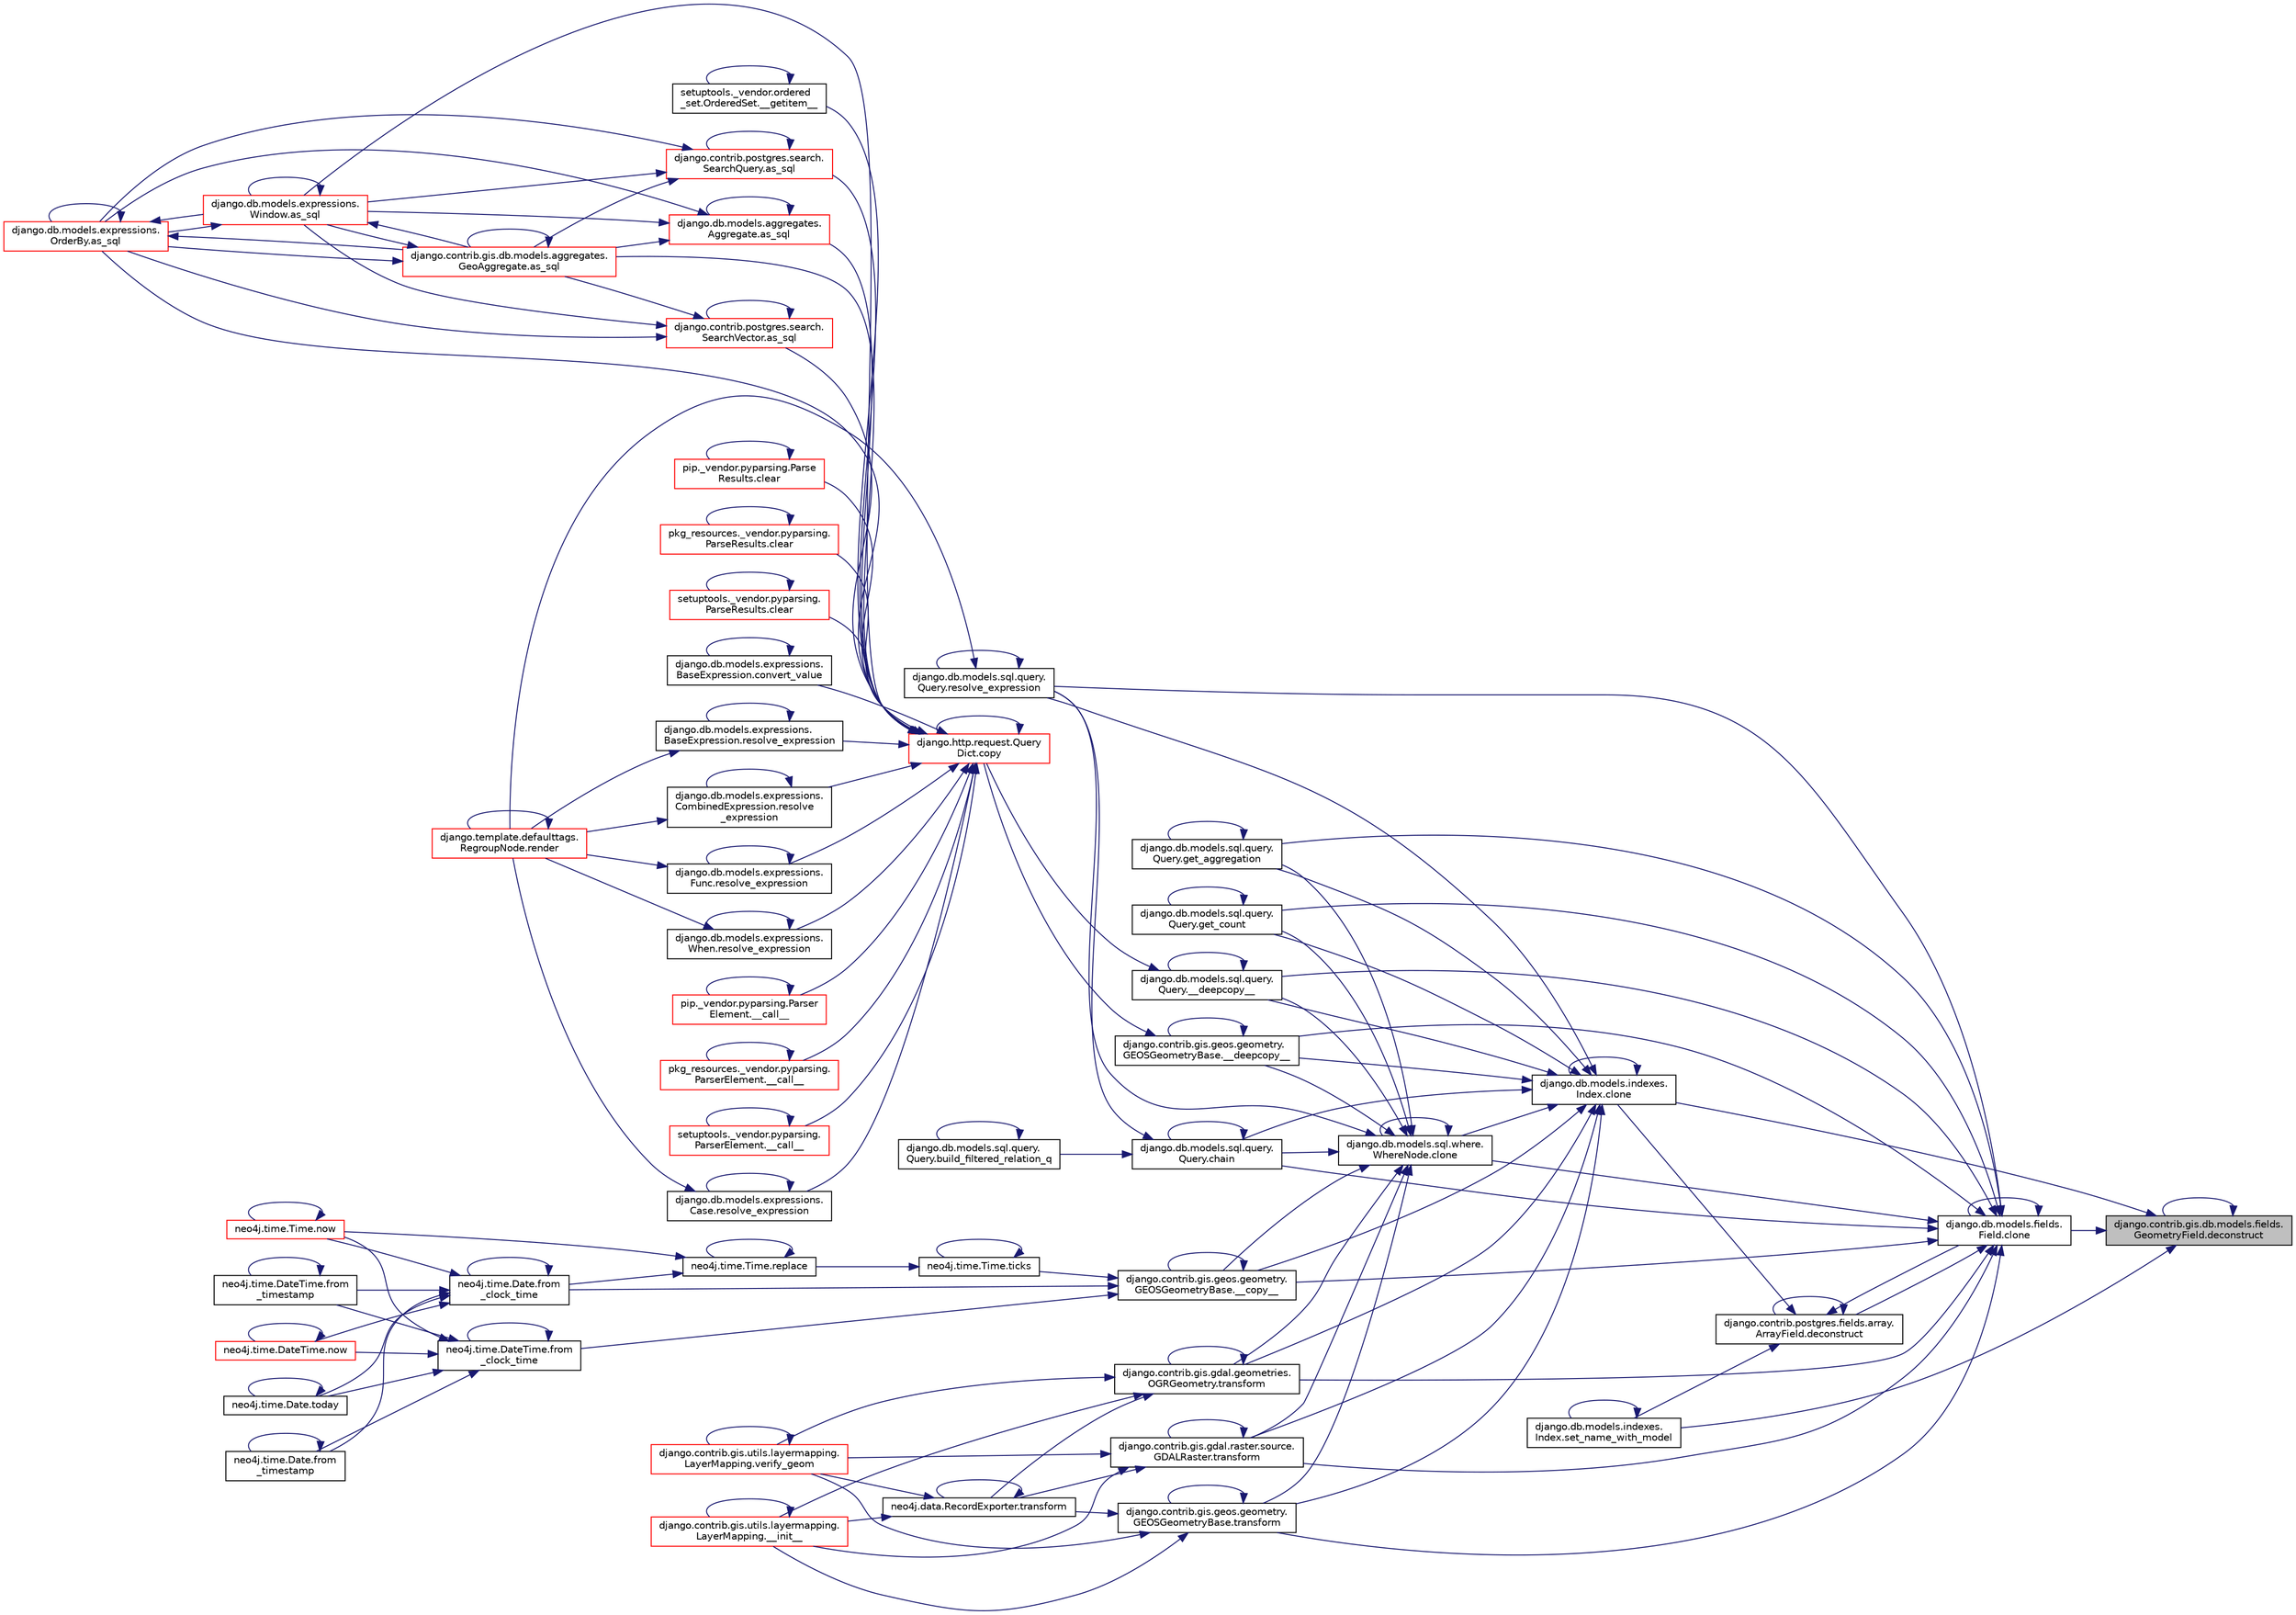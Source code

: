 digraph "django.contrib.gis.db.models.fields.GeometryField.deconstruct"
{
 // LATEX_PDF_SIZE
  edge [fontname="Helvetica",fontsize="10",labelfontname="Helvetica",labelfontsize="10"];
  node [fontname="Helvetica",fontsize="10",shape=record];
  rankdir="RL";
  Node1 [label="django.contrib.gis.db.models.fields.\lGeometryField.deconstruct",height=0.2,width=0.4,color="black", fillcolor="grey75", style="filled", fontcolor="black",tooltip=" "];
  Node1 -> Node2 [dir="back",color="midnightblue",fontsize="10",style="solid",fontname="Helvetica"];
  Node2 [label="django.db.models.fields.\lField.clone",height=0.2,width=0.4,color="black", fillcolor="white", style="filled",URL="$db/d75/classdjango_1_1db_1_1models_1_1fields_1_1_field.html#ae8df23501cdf746b169871b4c3b8fd68",tooltip=" "];
  Node2 -> Node3 [dir="back",color="midnightblue",fontsize="10",style="solid",fontname="Helvetica"];
  Node3 [label="django.contrib.gis.geos.geometry.\lGEOSGeometryBase.__copy__",height=0.2,width=0.4,color="black", fillcolor="white", style="filled",URL="$d0/d97/classdjango_1_1contrib_1_1gis_1_1geos_1_1geometry_1_1_g_e_o_s_geometry_base.html#ad0b8f9f034cdd53b3646bc83bebfee9d",tooltip=" "];
  Node3 -> Node3 [dir="back",color="midnightblue",fontsize="10",style="solid",fontname="Helvetica"];
  Node3 -> Node4 [dir="back",color="midnightblue",fontsize="10",style="solid",fontname="Helvetica"];
  Node4 [label="neo4j.time.Date.from\l_clock_time",height=0.2,width=0.4,color="black", fillcolor="white", style="filled",URL="$d1/d6f/classneo4j_1_1time_1_1_date.html#a6e815a48a02a3f3d230e95d923cfb43b",tooltip=" "];
  Node4 -> Node4 [dir="back",color="midnightblue",fontsize="10",style="solid",fontname="Helvetica"];
  Node4 -> Node5 [dir="back",color="midnightblue",fontsize="10",style="solid",fontname="Helvetica"];
  Node5 [label="neo4j.time.Date.from\l_timestamp",height=0.2,width=0.4,color="black", fillcolor="white", style="filled",URL="$d1/d6f/classneo4j_1_1time_1_1_date.html#ad58021fec6b36c49f254926089415622",tooltip=" "];
  Node5 -> Node5 [dir="back",color="midnightblue",fontsize="10",style="solid",fontname="Helvetica"];
  Node4 -> Node6 [dir="back",color="midnightblue",fontsize="10",style="solid",fontname="Helvetica"];
  Node6 [label="neo4j.time.DateTime.from\l_timestamp",height=0.2,width=0.4,color="black", fillcolor="white", style="filled",URL="$d4/dcd/classneo4j_1_1time_1_1_date_time.html#a4d4684a2c591eafc581a2fda9ce123c9",tooltip=" "];
  Node6 -> Node6 [dir="back",color="midnightblue",fontsize="10",style="solid",fontname="Helvetica"];
  Node4 -> Node7 [dir="back",color="midnightblue",fontsize="10",style="solid",fontname="Helvetica"];
  Node7 [label="neo4j.time.Time.now",height=0.2,width=0.4,color="red", fillcolor="white", style="filled",URL="$db/d2a/classneo4j_1_1time_1_1_time.html#af50231a17a30a4c4cee2fcad3c023f46",tooltip=" "];
  Node7 -> Node7 [dir="back",color="midnightblue",fontsize="10",style="solid",fontname="Helvetica"];
  Node4 -> Node402 [dir="back",color="midnightblue",fontsize="10",style="solid",fontname="Helvetica"];
  Node402 [label="neo4j.time.DateTime.now",height=0.2,width=0.4,color="red", fillcolor="white", style="filled",URL="$d4/dcd/classneo4j_1_1time_1_1_date_time.html#a2b498ad246b4e6ad2238a68ad375ce34",tooltip=" "];
  Node402 -> Node402 [dir="back",color="midnightblue",fontsize="10",style="solid",fontname="Helvetica"];
  Node4 -> Node403 [dir="back",color="midnightblue",fontsize="10",style="solid",fontname="Helvetica"];
  Node403 [label="neo4j.time.Date.today",height=0.2,width=0.4,color="black", fillcolor="white", style="filled",URL="$d1/d6f/classneo4j_1_1time_1_1_date.html#a9f063ca6ba2a1f9c67cb16ee405d8c93",tooltip=" "];
  Node403 -> Node403 [dir="back",color="midnightblue",fontsize="10",style="solid",fontname="Helvetica"];
  Node3 -> Node401 [dir="back",color="midnightblue",fontsize="10",style="solid",fontname="Helvetica"];
  Node401 [label="neo4j.time.DateTime.from\l_clock_time",height=0.2,width=0.4,color="black", fillcolor="white", style="filled",URL="$d4/dcd/classneo4j_1_1time_1_1_date_time.html#a12a2d4d1586b225b0a6156d4e6d4cc0c",tooltip=" "];
  Node401 -> Node401 [dir="back",color="midnightblue",fontsize="10",style="solid",fontname="Helvetica"];
  Node401 -> Node5 [dir="back",color="midnightblue",fontsize="10",style="solid",fontname="Helvetica"];
  Node401 -> Node6 [dir="back",color="midnightblue",fontsize="10",style="solid",fontname="Helvetica"];
  Node401 -> Node7 [dir="back",color="midnightblue",fontsize="10",style="solid",fontname="Helvetica"];
  Node401 -> Node402 [dir="back",color="midnightblue",fontsize="10",style="solid",fontname="Helvetica"];
  Node401 -> Node403 [dir="back",color="midnightblue",fontsize="10",style="solid",fontname="Helvetica"];
  Node3 -> Node454 [dir="back",color="midnightblue",fontsize="10",style="solid",fontname="Helvetica"];
  Node454 [label="neo4j.time.Time.ticks",height=0.2,width=0.4,color="black", fillcolor="white", style="filled",URL="$db/d2a/classneo4j_1_1time_1_1_time.html#af3cbc3ab118ea3f7c8aaee2cc13a89e1",tooltip=" "];
  Node454 -> Node455 [dir="back",color="midnightblue",fontsize="10",style="solid",fontname="Helvetica"];
  Node455 [label="neo4j.time.Time.replace",height=0.2,width=0.4,color="black", fillcolor="white", style="filled",URL="$db/d2a/classneo4j_1_1time_1_1_time.html#a5460a840afb4c8da3de9bb82646b9c28",tooltip=" "];
  Node455 -> Node4 [dir="back",color="midnightblue",fontsize="10",style="solid",fontname="Helvetica"];
  Node455 -> Node7 [dir="back",color="midnightblue",fontsize="10",style="solid",fontname="Helvetica"];
  Node455 -> Node455 [dir="back",color="midnightblue",fontsize="10",style="solid",fontname="Helvetica"];
  Node454 -> Node454 [dir="back",color="midnightblue",fontsize="10",style="solid",fontname="Helvetica"];
  Node2 -> Node211 [dir="back",color="midnightblue",fontsize="10",style="solid",fontname="Helvetica"];
  Node211 [label="django.db.models.sql.query.\lQuery.__deepcopy__",height=0.2,width=0.4,color="black", fillcolor="white", style="filled",URL="$d6/d30/classdjango_1_1db_1_1models_1_1sql_1_1query_1_1_query.html#a47d0b39c5cf5d7f03c4ce7f394792e9e",tooltip=" "];
  Node211 -> Node211 [dir="back",color="midnightblue",fontsize="10",style="solid",fontname="Helvetica"];
  Node211 -> Node212 [dir="back",color="midnightblue",fontsize="10",style="solid",fontname="Helvetica"];
  Node212 [label="django.http.request.Query\lDict.copy",height=0.2,width=0.4,color="red", fillcolor="white", style="filled",URL="$d3/dd6/classdjango_1_1http_1_1request_1_1_query_dict.html#ae0e3cea351ea34f0e9139f73870da81e",tooltip=" "];
  Node212 -> Node12 [dir="back",color="midnightblue",fontsize="10",style="solid",fontname="Helvetica"];
  Node12 [label="pip._vendor.pyparsing.Parser\lElement.__call__",height=0.2,width=0.4,color="red", fillcolor="white", style="filled",URL="$df/d7f/classpip_1_1__vendor_1_1pyparsing_1_1_parser_element.html#ae345dfb10ea6a1e9c77120e86129ab16",tooltip=" "];
  Node12 -> Node12 [dir="back",color="midnightblue",fontsize="10",style="solid",fontname="Helvetica"];
  Node212 -> Node15 [dir="back",color="midnightblue",fontsize="10",style="solid",fontname="Helvetica"];
  Node15 [label="pkg_resources._vendor.pyparsing.\lParserElement.__call__",height=0.2,width=0.4,color="red", fillcolor="white", style="filled",URL="$de/df0/classpkg__resources_1_1__vendor_1_1pyparsing_1_1_parser_element.html#a43d9a7e720d29a80c49f63998712c9a5",tooltip=" "];
  Node15 -> Node15 [dir="back",color="midnightblue",fontsize="10",style="solid",fontname="Helvetica"];
  Node212 -> Node16 [dir="back",color="midnightblue",fontsize="10",style="solid",fontname="Helvetica"];
  Node16 [label="setuptools._vendor.pyparsing.\lParserElement.__call__",height=0.2,width=0.4,color="red", fillcolor="white", style="filled",URL="$d9/d25/classsetuptools_1_1__vendor_1_1pyparsing_1_1_parser_element.html#a7f154aa4d9339f88d2306325bf99b953",tooltip=" "];
  Node16 -> Node16 [dir="back",color="midnightblue",fontsize="10",style="solid",fontname="Helvetica"];
  Node212 -> Node17 [dir="back",color="midnightblue",fontsize="10",style="solid",fontname="Helvetica"];
  Node17 [label="setuptools._vendor.ordered\l_set.OrderedSet.__getitem__",height=0.2,width=0.4,color="black", fillcolor="white", style="filled",URL="$d0/d40/classsetuptools_1_1__vendor_1_1ordered__set_1_1_ordered_set.html#afa5d263824cc35374a0cf762672f68ae",tooltip=" "];
  Node17 -> Node17 [dir="back",color="midnightblue",fontsize="10",style="solid",fontname="Helvetica"];
  Node212 -> Node18 [dir="back",color="midnightblue",fontsize="10",style="solid",fontname="Helvetica"];
  Node18 [label="django.db.models.aggregates.\lAggregate.as_sql",height=0.2,width=0.4,color="red", fillcolor="white", style="filled",URL="$d7/d0c/classdjango_1_1db_1_1models_1_1aggregates_1_1_aggregate.html#a86af10d7994d4f7a535cb7476201db71",tooltip=" "];
  Node18 -> Node18 [dir="back",color="midnightblue",fontsize="10",style="solid",fontname="Helvetica"];
  Node18 -> Node21 [dir="back",color="midnightblue",fontsize="10",style="solid",fontname="Helvetica"];
  Node21 [label="django.contrib.gis.db.models.aggregates.\lGeoAggregate.as_sql",height=0.2,width=0.4,color="red", fillcolor="white", style="filled",URL="$df/dbe/classdjango_1_1contrib_1_1gis_1_1db_1_1models_1_1aggregates_1_1_geo_aggregate.html#a129bfb83cb8d965d40be63e974594fa7",tooltip=" "];
  Node21 -> Node21 [dir="back",color="midnightblue",fontsize="10",style="solid",fontname="Helvetica"];
  Node21 -> Node22 [dir="back",color="midnightblue",fontsize="10",style="solid",fontname="Helvetica"];
  Node22 [label="django.db.models.expressions.\lWindow.as_sql",height=0.2,width=0.4,color="red", fillcolor="white", style="filled",URL="$d6/d1c/classdjango_1_1db_1_1models_1_1expressions_1_1_window.html#a2a81a422e2884ef2026394b0f83416dc",tooltip=" "];
  Node22 -> Node21 [dir="back",color="midnightblue",fontsize="10",style="solid",fontname="Helvetica"];
  Node22 -> Node22 [dir="back",color="midnightblue",fontsize="10",style="solid",fontname="Helvetica"];
  Node22 -> Node23 [dir="back",color="midnightblue",fontsize="10",style="solid",fontname="Helvetica"];
  Node23 [label="django.db.models.expressions.\lOrderBy.as_sql",height=0.2,width=0.4,color="red", fillcolor="white", style="filled",URL="$da/d4d/classdjango_1_1db_1_1models_1_1expressions_1_1_order_by.html#a343064ad7cfdac310e95fd997ee6d4cc",tooltip=" "];
  Node23 -> Node21 [dir="back",color="midnightblue",fontsize="10",style="solid",fontname="Helvetica"];
  Node23 -> Node22 [dir="back",color="midnightblue",fontsize="10",style="solid",fontname="Helvetica"];
  Node23 -> Node23 [dir="back",color="midnightblue",fontsize="10",style="solid",fontname="Helvetica"];
  Node21 -> Node23 [dir="back",color="midnightblue",fontsize="10",style="solid",fontname="Helvetica"];
  Node18 -> Node22 [dir="back",color="midnightblue",fontsize="10",style="solid",fontname="Helvetica"];
  Node18 -> Node23 [dir="back",color="midnightblue",fontsize="10",style="solid",fontname="Helvetica"];
  Node212 -> Node21 [dir="back",color="midnightblue",fontsize="10",style="solid",fontname="Helvetica"];
  Node212 -> Node32 [dir="back",color="midnightblue",fontsize="10",style="solid",fontname="Helvetica"];
  Node32 [label="django.contrib.postgres.search.\lSearchVector.as_sql",height=0.2,width=0.4,color="red", fillcolor="white", style="filled",URL="$d3/d9b/classdjango_1_1contrib_1_1postgres_1_1search_1_1_search_vector.html#a20b770d5d88a5d8d2c6b3f60feb66e07",tooltip=" "];
  Node32 -> Node21 [dir="back",color="midnightblue",fontsize="10",style="solid",fontname="Helvetica"];
  Node32 -> Node32 [dir="back",color="midnightblue",fontsize="10",style="solid",fontname="Helvetica"];
  Node32 -> Node22 [dir="back",color="midnightblue",fontsize="10",style="solid",fontname="Helvetica"];
  Node32 -> Node23 [dir="back",color="midnightblue",fontsize="10",style="solid",fontname="Helvetica"];
  Node212 -> Node33 [dir="back",color="midnightblue",fontsize="10",style="solid",fontname="Helvetica"];
  Node33 [label="django.contrib.postgres.search.\lSearchQuery.as_sql",height=0.2,width=0.4,color="red", fillcolor="white", style="filled",URL="$d4/d5f/classdjango_1_1contrib_1_1postgres_1_1search_1_1_search_query.html#a08057a93d8da31c23329543b1d429539",tooltip=" "];
  Node33 -> Node21 [dir="back",color="midnightblue",fontsize="10",style="solid",fontname="Helvetica"];
  Node33 -> Node33 [dir="back",color="midnightblue",fontsize="10",style="solid",fontname="Helvetica"];
  Node33 -> Node22 [dir="back",color="midnightblue",fontsize="10",style="solid",fontname="Helvetica"];
  Node33 -> Node23 [dir="back",color="midnightblue",fontsize="10",style="solid",fontname="Helvetica"];
  Node212 -> Node22 [dir="back",color="midnightblue",fontsize="10",style="solid",fontname="Helvetica"];
  Node212 -> Node23 [dir="back",color="midnightblue",fontsize="10",style="solid",fontname="Helvetica"];
  Node212 -> Node34 [dir="back",color="midnightblue",fontsize="10",style="solid",fontname="Helvetica"];
  Node34 [label="pip._vendor.pyparsing.Parse\lResults.clear",height=0.2,width=0.4,color="red", fillcolor="white", style="filled",URL="$d3/d5b/classpip_1_1__vendor_1_1pyparsing_1_1_parse_results.html#ab6e049e34b90004c1d59069da7a5cc08",tooltip=" "];
  Node34 -> Node34 [dir="back",color="midnightblue",fontsize="10",style="solid",fontname="Helvetica"];
  Node212 -> Node75 [dir="back",color="midnightblue",fontsize="10",style="solid",fontname="Helvetica"];
  Node75 [label="pkg_resources._vendor.pyparsing.\lParseResults.clear",height=0.2,width=0.4,color="red", fillcolor="white", style="filled",URL="$d3/d93/classpkg__resources_1_1__vendor_1_1pyparsing_1_1_parse_results.html#a14a75f633961fdc58d077c5d26635038",tooltip=" "];
  Node75 -> Node75 [dir="back",color="midnightblue",fontsize="10",style="solid",fontname="Helvetica"];
  Node212 -> Node213 [dir="back",color="midnightblue",fontsize="10",style="solid",fontname="Helvetica"];
  Node213 [label="setuptools._vendor.pyparsing.\lParseResults.clear",height=0.2,width=0.4,color="red", fillcolor="white", style="filled",URL="$df/d77/classsetuptools_1_1__vendor_1_1pyparsing_1_1_parse_results.html#a2683a26b96b087edaec172f6f837058b",tooltip=" "];
  Node213 -> Node213 [dir="back",color="midnightblue",fontsize="10",style="solid",fontname="Helvetica"];
  Node212 -> Node218 [dir="back",color="midnightblue",fontsize="10",style="solid",fontname="Helvetica"];
  Node218 [label="django.db.models.expressions.\lBaseExpression.convert_value",height=0.2,width=0.4,color="black", fillcolor="white", style="filled",URL="$de/d6b/classdjango_1_1db_1_1models_1_1expressions_1_1_base_expression.html#a17a709653d93ba657fb2ed791346e38f",tooltip=" "];
  Node218 -> Node218 [dir="back",color="midnightblue",fontsize="10",style="solid",fontname="Helvetica"];
  Node212 -> Node212 [dir="back",color="midnightblue",fontsize="10",style="solid",fontname="Helvetica"];
  Node212 -> Node219 [dir="back",color="midnightblue",fontsize="10",style="solid",fontname="Helvetica"];
  Node219 [label="django.db.models.expressions.\lBaseExpression.resolve_expression",height=0.2,width=0.4,color="black", fillcolor="white", style="filled",URL="$de/d6b/classdjango_1_1db_1_1models_1_1expressions_1_1_base_expression.html#aa13750acce26e49830dd7f797f938bdc",tooltip=" "];
  Node219 -> Node29 [dir="back",color="midnightblue",fontsize="10",style="solid",fontname="Helvetica"];
  Node29 [label="django.template.defaulttags.\lRegroupNode.render",height=0.2,width=0.4,color="red", fillcolor="white", style="filled",URL="$da/d86/classdjango_1_1template_1_1defaulttags_1_1_regroup_node.html#a301b8a2fd8a69d413de73aa3065f73c6",tooltip=" "];
  Node29 -> Node29 [dir="back",color="midnightblue",fontsize="10",style="solid",fontname="Helvetica"];
  Node219 -> Node219 [dir="back",color="midnightblue",fontsize="10",style="solid",fontname="Helvetica"];
  Node212 -> Node220 [dir="back",color="midnightblue",fontsize="10",style="solid",fontname="Helvetica"];
  Node220 [label="django.db.models.expressions.\lCombinedExpression.resolve\l_expression",height=0.2,width=0.4,color="black", fillcolor="white", style="filled",URL="$dc/d12/classdjango_1_1db_1_1models_1_1expressions_1_1_combined_expression.html#a48f503b2ffb0cf67a3064f0cfab1f191",tooltip=" "];
  Node220 -> Node29 [dir="back",color="midnightblue",fontsize="10",style="solid",fontname="Helvetica"];
  Node220 -> Node220 [dir="back",color="midnightblue",fontsize="10",style="solid",fontname="Helvetica"];
  Node212 -> Node221 [dir="back",color="midnightblue",fontsize="10",style="solid",fontname="Helvetica"];
  Node221 [label="django.db.models.expressions.\lFunc.resolve_expression",height=0.2,width=0.4,color="black", fillcolor="white", style="filled",URL="$d8/d57/classdjango_1_1db_1_1models_1_1expressions_1_1_func.html#ad831ab3b8c4ec8e2c9ea0353d6790d38",tooltip=" "];
  Node221 -> Node29 [dir="back",color="midnightblue",fontsize="10",style="solid",fontname="Helvetica"];
  Node221 -> Node221 [dir="back",color="midnightblue",fontsize="10",style="solid",fontname="Helvetica"];
  Node212 -> Node222 [dir="back",color="midnightblue",fontsize="10",style="solid",fontname="Helvetica"];
  Node222 [label="django.db.models.expressions.\lWhen.resolve_expression",height=0.2,width=0.4,color="black", fillcolor="white", style="filled",URL="$d6/dd5/classdjango_1_1db_1_1models_1_1expressions_1_1_when.html#a0a28feb711df427e6c0eae219e5b5981",tooltip=" "];
  Node222 -> Node29 [dir="back",color="midnightblue",fontsize="10",style="solid",fontname="Helvetica"];
  Node222 -> Node222 [dir="back",color="midnightblue",fontsize="10",style="solid",fontname="Helvetica"];
  Node212 -> Node223 [dir="back",color="midnightblue",fontsize="10",style="solid",fontname="Helvetica"];
  Node223 [label="django.db.models.expressions.\lCase.resolve_expression",height=0.2,width=0.4,color="black", fillcolor="white", style="filled",URL="$dc/dfd/classdjango_1_1db_1_1models_1_1expressions_1_1_case.html#a54427dcdbedead4176f05b34572e85ad",tooltip=" "];
  Node223 -> Node29 [dir="back",color="midnightblue",fontsize="10",style="solid",fontname="Helvetica"];
  Node223 -> Node223 [dir="back",color="midnightblue",fontsize="10",style="solid",fontname="Helvetica"];
  Node2 -> Node228 [dir="back",color="midnightblue",fontsize="10",style="solid",fontname="Helvetica"];
  Node228 [label="django.contrib.gis.geos.geometry.\lGEOSGeometryBase.__deepcopy__",height=0.2,width=0.4,color="black", fillcolor="white", style="filled",URL="$d0/d97/classdjango_1_1contrib_1_1gis_1_1geos_1_1geometry_1_1_g_e_o_s_geometry_base.html#abd885baf64b30178d1b8fc440359bd52",tooltip=" "];
  Node228 -> Node228 [dir="back",color="midnightblue",fontsize="10",style="solid",fontname="Helvetica"];
  Node228 -> Node212 [dir="back",color="midnightblue",fontsize="10",style="solid",fontname="Helvetica"];
  Node2 -> Node229 [dir="back",color="midnightblue",fontsize="10",style="solid",fontname="Helvetica"];
  Node229 [label="django.db.models.sql.query.\lQuery.chain",height=0.2,width=0.4,color="black", fillcolor="white", style="filled",URL="$d6/d30/classdjango_1_1db_1_1models_1_1sql_1_1query_1_1_query.html#a37be68b6aa70388830ba40dcf69226e0",tooltip=" "];
  Node229 -> Node230 [dir="back",color="midnightblue",fontsize="10",style="solid",fontname="Helvetica"];
  Node230 [label="django.db.models.sql.query.\lQuery.build_filtered_relation_q",height=0.2,width=0.4,color="black", fillcolor="white", style="filled",URL="$d6/d30/classdjango_1_1db_1_1models_1_1sql_1_1query_1_1_query.html#afd6c427661ede42224226b8ba1c4d667",tooltip=" "];
  Node230 -> Node230 [dir="back",color="midnightblue",fontsize="10",style="solid",fontname="Helvetica"];
  Node229 -> Node229 [dir="back",color="midnightblue",fontsize="10",style="solid",fontname="Helvetica"];
  Node229 -> Node231 [dir="back",color="midnightblue",fontsize="10",style="solid",fontname="Helvetica"];
  Node231 [label="django.db.models.sql.query.\lQuery.resolve_expression",height=0.2,width=0.4,color="black", fillcolor="white", style="filled",URL="$d6/d30/classdjango_1_1db_1_1models_1_1sql_1_1query_1_1_query.html#a9e8ca457b39c8f73a40d5ab53980fe1b",tooltip=" "];
  Node231 -> Node29 [dir="back",color="midnightblue",fontsize="10",style="solid",fontname="Helvetica"];
  Node231 -> Node231 [dir="back",color="midnightblue",fontsize="10",style="solid",fontname="Helvetica"];
  Node2 -> Node2 [dir="back",color="midnightblue",fontsize="10",style="solid",fontname="Helvetica"];
  Node2 -> Node232 [dir="back",color="midnightblue",fontsize="10",style="solid",fontname="Helvetica"];
  Node232 [label="django.db.models.sql.where.\lWhereNode.clone",height=0.2,width=0.4,color="black", fillcolor="white", style="filled",URL="$db/da3/classdjango_1_1db_1_1models_1_1sql_1_1where_1_1_where_node.html#aa169773c5fb2dda662bec5946ed79263",tooltip=" "];
  Node232 -> Node3 [dir="back",color="midnightblue",fontsize="10",style="solid",fontname="Helvetica"];
  Node232 -> Node211 [dir="back",color="midnightblue",fontsize="10",style="solid",fontname="Helvetica"];
  Node232 -> Node228 [dir="back",color="midnightblue",fontsize="10",style="solid",fontname="Helvetica"];
  Node232 -> Node229 [dir="back",color="midnightblue",fontsize="10",style="solid",fontname="Helvetica"];
  Node232 -> Node232 [dir="back",color="midnightblue",fontsize="10",style="solid",fontname="Helvetica"];
  Node232 -> Node233 [dir="back",color="midnightblue",fontsize="10",style="solid",fontname="Helvetica"];
  Node233 [label="django.db.models.sql.query.\lQuery.get_aggregation",height=0.2,width=0.4,color="black", fillcolor="white", style="filled",URL="$d6/d30/classdjango_1_1db_1_1models_1_1sql_1_1query_1_1_query.html#ab4d610fd0c5584b3a54114136328c7f2",tooltip=" "];
  Node233 -> Node233 [dir="back",color="midnightblue",fontsize="10",style="solid",fontname="Helvetica"];
  Node232 -> Node234 [dir="back",color="midnightblue",fontsize="10",style="solid",fontname="Helvetica"];
  Node234 [label="django.db.models.sql.query.\lQuery.get_count",height=0.2,width=0.4,color="black", fillcolor="white", style="filled",URL="$d6/d30/classdjango_1_1db_1_1models_1_1sql_1_1query_1_1_query.html#ac79609ff8cae523450ee522120f71f02",tooltip=" "];
  Node234 -> Node234 [dir="back",color="midnightblue",fontsize="10",style="solid",fontname="Helvetica"];
  Node232 -> Node231 [dir="back",color="midnightblue",fontsize="10",style="solid",fontname="Helvetica"];
  Node232 -> Node235 [dir="back",color="midnightblue",fontsize="10",style="solid",fontname="Helvetica"];
  Node235 [label="django.contrib.gis.gdal.geometries.\lOGRGeometry.transform",height=0.2,width=0.4,color="black", fillcolor="white", style="filled",URL="$dd/d78/classdjango_1_1contrib_1_1gis_1_1gdal_1_1geometries_1_1_o_g_r_geometry.html#a226a7d57d4415577e5134c074054bc99",tooltip=" "];
  Node235 -> Node236 [dir="back",color="midnightblue",fontsize="10",style="solid",fontname="Helvetica"];
  Node236 [label="django.contrib.gis.utils.layermapping.\lLayerMapping.__init__",height=0.2,width=0.4,color="red", fillcolor="white", style="filled",URL="$d5/d90/classdjango_1_1contrib_1_1gis_1_1utils_1_1layermapping_1_1_layer_mapping.html#a441abbcdca471c0850e042f57479dcf7",tooltip=" "];
  Node236 -> Node236 [dir="back",color="midnightblue",fontsize="10",style="solid",fontname="Helvetica"];
  Node235 -> Node235 [dir="back",color="midnightblue",fontsize="10",style="solid",fontname="Helvetica"];
  Node235 -> Node237 [dir="back",color="midnightblue",fontsize="10",style="solid",fontname="Helvetica"];
  Node237 [label="neo4j.data.RecordExporter.transform",height=0.2,width=0.4,color="black", fillcolor="white", style="filled",URL="$d0/d43/classneo4j_1_1data_1_1_record_exporter.html#af57c6f246b7a8a74a10483e2b72d2324",tooltip=" "];
  Node237 -> Node236 [dir="back",color="midnightblue",fontsize="10",style="solid",fontname="Helvetica"];
  Node237 -> Node237 [dir="back",color="midnightblue",fontsize="10",style="solid",fontname="Helvetica"];
  Node237 -> Node238 [dir="back",color="midnightblue",fontsize="10",style="solid",fontname="Helvetica"];
  Node238 [label="django.contrib.gis.utils.layermapping.\lLayerMapping.verify_geom",height=0.2,width=0.4,color="red", fillcolor="white", style="filled",URL="$d5/d90/classdjango_1_1contrib_1_1gis_1_1utils_1_1layermapping_1_1_layer_mapping.html#a890f581dde917ba02fda1ab9f42132c7",tooltip=" "];
  Node238 -> Node238 [dir="back",color="midnightblue",fontsize="10",style="solid",fontname="Helvetica"];
  Node235 -> Node238 [dir="back",color="midnightblue",fontsize="10",style="solid",fontname="Helvetica"];
  Node232 -> Node259 [dir="back",color="midnightblue",fontsize="10",style="solid",fontname="Helvetica"];
  Node259 [label="django.contrib.gis.geos.geometry.\lGEOSGeometryBase.transform",height=0.2,width=0.4,color="black", fillcolor="white", style="filled",URL="$d0/d97/classdjango_1_1contrib_1_1gis_1_1geos_1_1geometry_1_1_g_e_o_s_geometry_base.html#ac923464876d4b3837fba9dd803901fd4",tooltip=" "];
  Node259 -> Node236 [dir="back",color="midnightblue",fontsize="10",style="solid",fontname="Helvetica"];
  Node259 -> Node259 [dir="back",color="midnightblue",fontsize="10",style="solid",fontname="Helvetica"];
  Node259 -> Node237 [dir="back",color="midnightblue",fontsize="10",style="solid",fontname="Helvetica"];
  Node259 -> Node238 [dir="back",color="midnightblue",fontsize="10",style="solid",fontname="Helvetica"];
  Node232 -> Node260 [dir="back",color="midnightblue",fontsize="10",style="solid",fontname="Helvetica"];
  Node260 [label="django.contrib.gis.gdal.raster.source.\lGDALRaster.transform",height=0.2,width=0.4,color="black", fillcolor="white", style="filled",URL="$db/dff/classdjango_1_1contrib_1_1gis_1_1gdal_1_1raster_1_1source_1_1_g_d_a_l_raster.html#af3ba81aa62a5cbe23044654c37dc4d7e",tooltip=" "];
  Node260 -> Node236 [dir="back",color="midnightblue",fontsize="10",style="solid",fontname="Helvetica"];
  Node260 -> Node260 [dir="back",color="midnightblue",fontsize="10",style="solid",fontname="Helvetica"];
  Node260 -> Node237 [dir="back",color="midnightblue",fontsize="10",style="solid",fontname="Helvetica"];
  Node260 -> Node238 [dir="back",color="midnightblue",fontsize="10",style="solid",fontname="Helvetica"];
  Node2 -> Node676 [dir="back",color="midnightblue",fontsize="10",style="solid",fontname="Helvetica"];
  Node676 [label="django.contrib.postgres.fields.array.\lArrayField.deconstruct",height=0.2,width=0.4,color="black", fillcolor="white", style="filled",URL="$dc/ddf/classdjango_1_1contrib_1_1postgres_1_1fields_1_1array_1_1_array_field.html#aca3e9a36728a7b40dd239116c90b37fd",tooltip=" "];
  Node676 -> Node2 [dir="back",color="midnightblue",fontsize="10",style="solid",fontname="Helvetica"];
  Node676 -> Node295 [dir="back",color="midnightblue",fontsize="10",style="solid",fontname="Helvetica"];
  Node295 [label="django.db.models.indexes.\lIndex.clone",height=0.2,width=0.4,color="black", fillcolor="white", style="filled",URL="$d9/de5/classdjango_1_1db_1_1models_1_1indexes_1_1_index.html#a4a72c5cec1fcccfa88858c5605fb6a3d",tooltip=" "];
  Node295 -> Node3 [dir="back",color="midnightblue",fontsize="10",style="solid",fontname="Helvetica"];
  Node295 -> Node211 [dir="back",color="midnightblue",fontsize="10",style="solid",fontname="Helvetica"];
  Node295 -> Node228 [dir="back",color="midnightblue",fontsize="10",style="solid",fontname="Helvetica"];
  Node295 -> Node229 [dir="back",color="midnightblue",fontsize="10",style="solid",fontname="Helvetica"];
  Node295 -> Node295 [dir="back",color="midnightblue",fontsize="10",style="solid",fontname="Helvetica"];
  Node295 -> Node232 [dir="back",color="midnightblue",fontsize="10",style="solid",fontname="Helvetica"];
  Node295 -> Node233 [dir="back",color="midnightblue",fontsize="10",style="solid",fontname="Helvetica"];
  Node295 -> Node234 [dir="back",color="midnightblue",fontsize="10",style="solid",fontname="Helvetica"];
  Node295 -> Node231 [dir="back",color="midnightblue",fontsize="10",style="solid",fontname="Helvetica"];
  Node295 -> Node235 [dir="back",color="midnightblue",fontsize="10",style="solid",fontname="Helvetica"];
  Node295 -> Node259 [dir="back",color="midnightblue",fontsize="10",style="solid",fontname="Helvetica"];
  Node295 -> Node260 [dir="back",color="midnightblue",fontsize="10",style="solid",fontname="Helvetica"];
  Node676 -> Node676 [dir="back",color="midnightblue",fontsize="10",style="solid",fontname="Helvetica"];
  Node676 -> Node70 [dir="back",color="midnightblue",fontsize="10",style="solid",fontname="Helvetica"];
  Node70 [label="django.db.models.indexes.\lIndex.set_name_with_model",height=0.2,width=0.4,color="black", fillcolor="white", style="filled",URL="$d9/de5/classdjango_1_1db_1_1models_1_1indexes_1_1_index.html#ad8bab6d1f54debbb6b41a1f78fede196",tooltip=" "];
  Node70 -> Node70 [dir="back",color="midnightblue",fontsize="10",style="solid",fontname="Helvetica"];
  Node2 -> Node233 [dir="back",color="midnightblue",fontsize="10",style="solid",fontname="Helvetica"];
  Node2 -> Node234 [dir="back",color="midnightblue",fontsize="10",style="solid",fontname="Helvetica"];
  Node2 -> Node231 [dir="back",color="midnightblue",fontsize="10",style="solid",fontname="Helvetica"];
  Node2 -> Node235 [dir="back",color="midnightblue",fontsize="10",style="solid",fontname="Helvetica"];
  Node2 -> Node259 [dir="back",color="midnightblue",fontsize="10",style="solid",fontname="Helvetica"];
  Node2 -> Node260 [dir="back",color="midnightblue",fontsize="10",style="solid",fontname="Helvetica"];
  Node1 -> Node295 [dir="back",color="midnightblue",fontsize="10",style="solid",fontname="Helvetica"];
  Node1 -> Node1 [dir="back",color="midnightblue",fontsize="10",style="solid",fontname="Helvetica"];
  Node1 -> Node70 [dir="back",color="midnightblue",fontsize="10",style="solid",fontname="Helvetica"];
}
